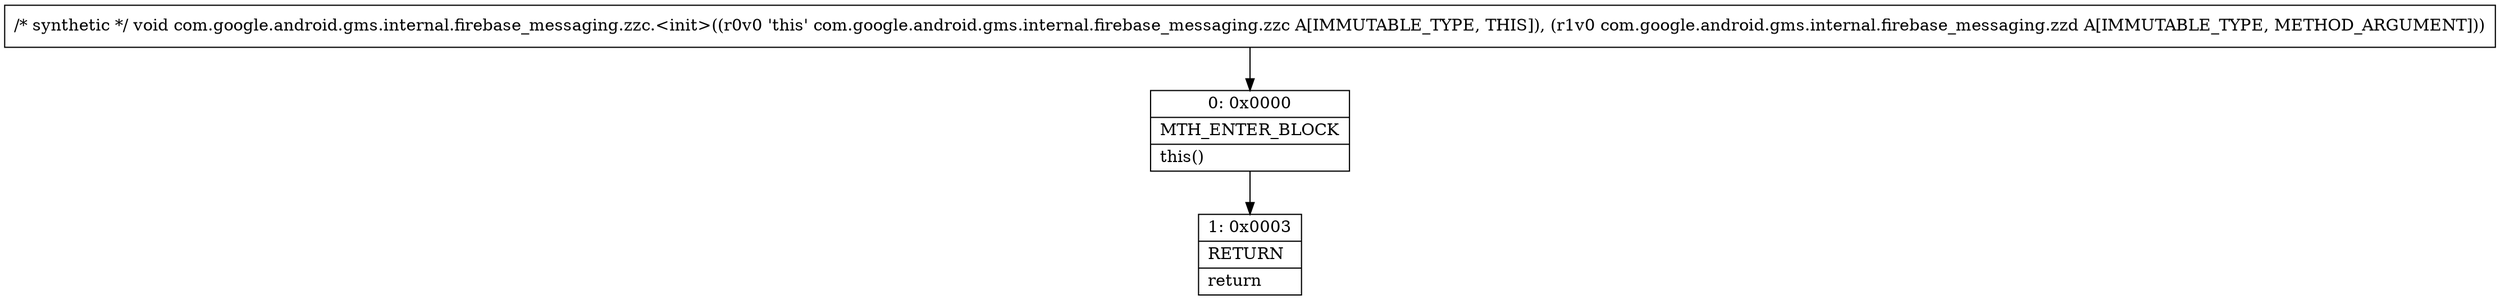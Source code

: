 digraph "CFG forcom.google.android.gms.internal.firebase_messaging.zzc.\<init\>(Lcom\/google\/android\/gms\/internal\/firebase_messaging\/zzd;)V" {
Node_0 [shape=record,label="{0\:\ 0x0000|MTH_ENTER_BLOCK\l|this()\l}"];
Node_1 [shape=record,label="{1\:\ 0x0003|RETURN\l|return\l}"];
MethodNode[shape=record,label="{\/* synthetic *\/ void com.google.android.gms.internal.firebase_messaging.zzc.\<init\>((r0v0 'this' com.google.android.gms.internal.firebase_messaging.zzc A[IMMUTABLE_TYPE, THIS]), (r1v0 com.google.android.gms.internal.firebase_messaging.zzd A[IMMUTABLE_TYPE, METHOD_ARGUMENT])) }"];
MethodNode -> Node_0;
Node_0 -> Node_1;
}

